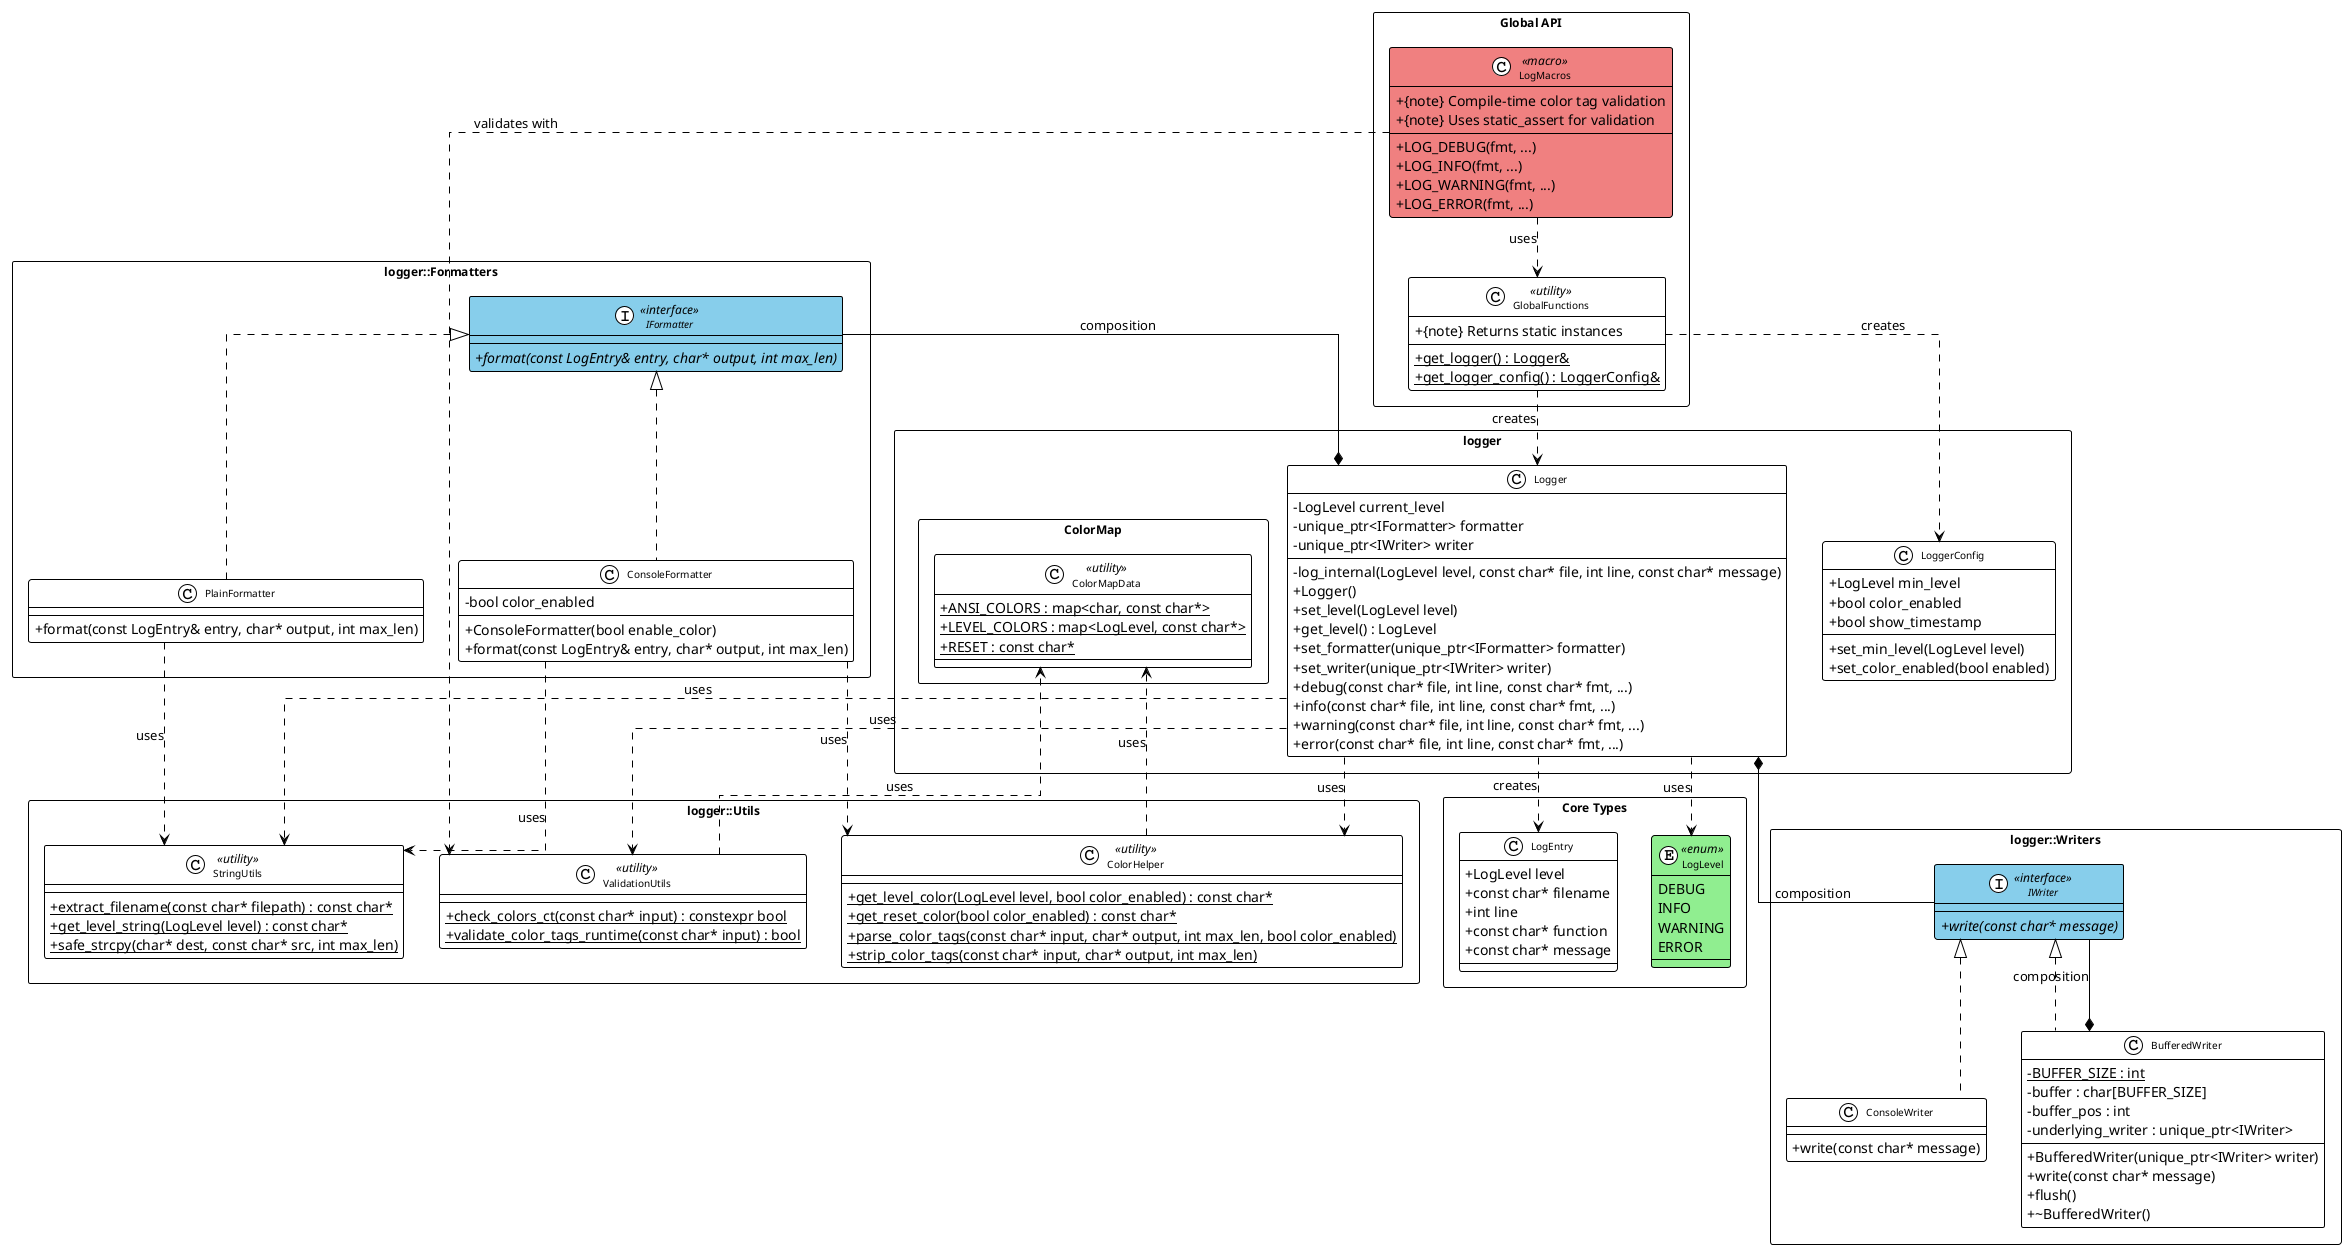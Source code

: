 @startuml Logger Library Class Diagram

' 色分け設定
skinparam classBackgroundColor<<interface>> skyblue
skinparam classBackgroundColor<<abstract>> lightyellow
skinparam classBackgroundColor<<enum>> lightgreen
skinparam classBackgroundColor<<macro>> lightcoral

!theme plain
skinparam packageStyle rectangle
skinparam classAttributeIconSize 0
skinparam classFontSize 10
skinparam packageFontSize 12
skinparam linetype ortho

' Main Logger Package
package "logger" {
    class Logger {
        -LogLevel current_level
        -unique_ptr<IFormatter> formatter
        -unique_ptr<IWriter> writer
        -log_internal(LogLevel level, const char* file, int line, const char* message)
        +Logger()
        +set_level(LogLevel level)
        +get_level() : LogLevel
        +set_formatter(unique_ptr<IFormatter> formatter)
        +set_writer(unique_ptr<IWriter> writer)
        +debug(const char* file, int line, const char* fmt, ...)
        +info(const char* file, int line, const char* fmt, ...)
        +warning(const char* file, int line, const char* fmt, ...)
        +error(const char* file, int line, const char* fmt, ...)
    }

    class LoggerConfig {
        +LogLevel min_level
        +bool color_enabled
        +bool show_timestamp
        +set_min_level(LogLevel level)
        +set_color_enabled(bool enabled)
    }

    package "ColorMap" {
        class ColorMapData <<utility>> {
            +{static} ANSI_COLORS : map<char, const char*>
            +{static} LEVEL_COLORS : map<LogLevel, const char*>
            +{static} RESET : const char*
        }
    }
}

' Formatters Package
package "logger::Formatters" {
    interface IFormatter <<interface>> {
        +{abstract} format(const LogEntry& entry, char* output, int max_len)
    }

    class ConsoleFormatter {
        -bool color_enabled
        +ConsoleFormatter(bool enable_color)
        +format(const LogEntry& entry, char* output, int max_len)
    }

    class PlainFormatter {
        +format(const LogEntry& entry, char* output, int max_len)
    }
    ' 以下のクラスはコメントアウト
    ' class JsonFormatter {
    '     +format(const LogEntry& entry, char* output, int max_len)
    ' }
    ' class CsvFormatter {
    '     +format(const LogEntry& entry, char* output, int max_len)
    ' }
    ' class XmlFormatter {
    '     +format(const LogEntry& entry, char* output, int max_len)
    ' }
}

' Writers Package
package "logger::Writers" {
    interface IWriter <<interface>> {
        +{abstract} write(const char* message)
    }

    class ConsoleWriter {
        +write(const char* message)
    }

    class BufferedWriter {
        -{static} BUFFER_SIZE : int
        -buffer : char[BUFFER_SIZE]
        -buffer_pos : int
        -underlying_writer : unique_ptr<IWriter>
        +BufferedWriter(unique_ptr<IWriter> writer)
        +write(const char* message)
        +flush()
        +~BufferedWriter()
    }
}

' Utils Package
package "logger::Utils" {
    class ColorHelper <<utility>> {
        +{static} get_level_color(LogLevel level, bool color_enabled) : const char*
        +{static} get_reset_color(bool color_enabled) : const char*
        +{static} parse_color_tags(const char* input, char* output, int max_len, bool color_enabled)
        +{static} strip_color_tags(const char* input, char* output, int max_len)
    }

    class ValidationUtils <<utility>> {
        +{static} check_colors_ct(const char* input) : constexpr bool
        +{static} validate_color_tags_runtime(const char* input) : bool
    }

    class StringUtils <<utility>> {
        +{static} extract_filename(const char* filepath) : const char*
        +{static} get_level_string(LogLevel level) : const char*
        +{static} safe_strcpy(char* dest, const char* src, int max_len)
    }
}

' Core Types Package
package "Core Types" {
    enum LogLevel <<enum>> {
        DEBUG
        INFO
        WARNING
        ERROR
    }

    class LogEntry {
        +LogLevel level
        +const char* filename
        +int line
        +const char* function
        +const char* message
    }
}

' Global API Package - Updated
package "Global API" {
    class GlobalFunctions <<utility>> {
        +{static} get_logger() : Logger&
        +{static} get_logger_config() : LoggerConfig&
        +{note} Returns static instances
    }

    class LogMacros <<macro>> {
        +LOG_DEBUG(fmt, ...)
        +LOG_INFO(fmt, ...)
        +LOG_WARNING(fmt, ...)
        +LOG_ERROR(fmt, ...)
        +{note} Compile-time color tag validation
        +{note} Uses static_assert for validation
    }

    

}

' Relationships
Logger ..> LogLevel : uses
Logger *-- IFormatter : composition
Logger *-- IWriter : composition
Logger ..> LogEntry : creates

IFormatter <|.. ConsoleFormatter
IFormatter <|.. PlainFormatter
' IFormatter <|.. JsonFormatter
' IFormatter <|.. CsvFormatter
' IFormatter <|.. XmlFormatter

IWriter <|.. ConsoleWriter
IWriter <|.. BufferedWriter
BufferedWriter *-- IWriter : composition

Logger ..> ColorHelper : uses
Logger ..> ValidationUtils : uses
Logger ..> StringUtils : uses

ConsoleFormatter ..> ColorHelper : uses
ConsoleFormatter ..> StringUtils : uses
PlainFormatter ..> StringUtils : uses

ColorHelper ..> ColorMapData : uses
ValidationUtils ..> ColorMapData : uses

GlobalFunctions ..> Logger : creates
GlobalFunctions ..> LoggerConfig : creates
LogMacros ..> GlobalFunctions : uses
LogMacros ..> ValidationUtils : validates with

@enduml